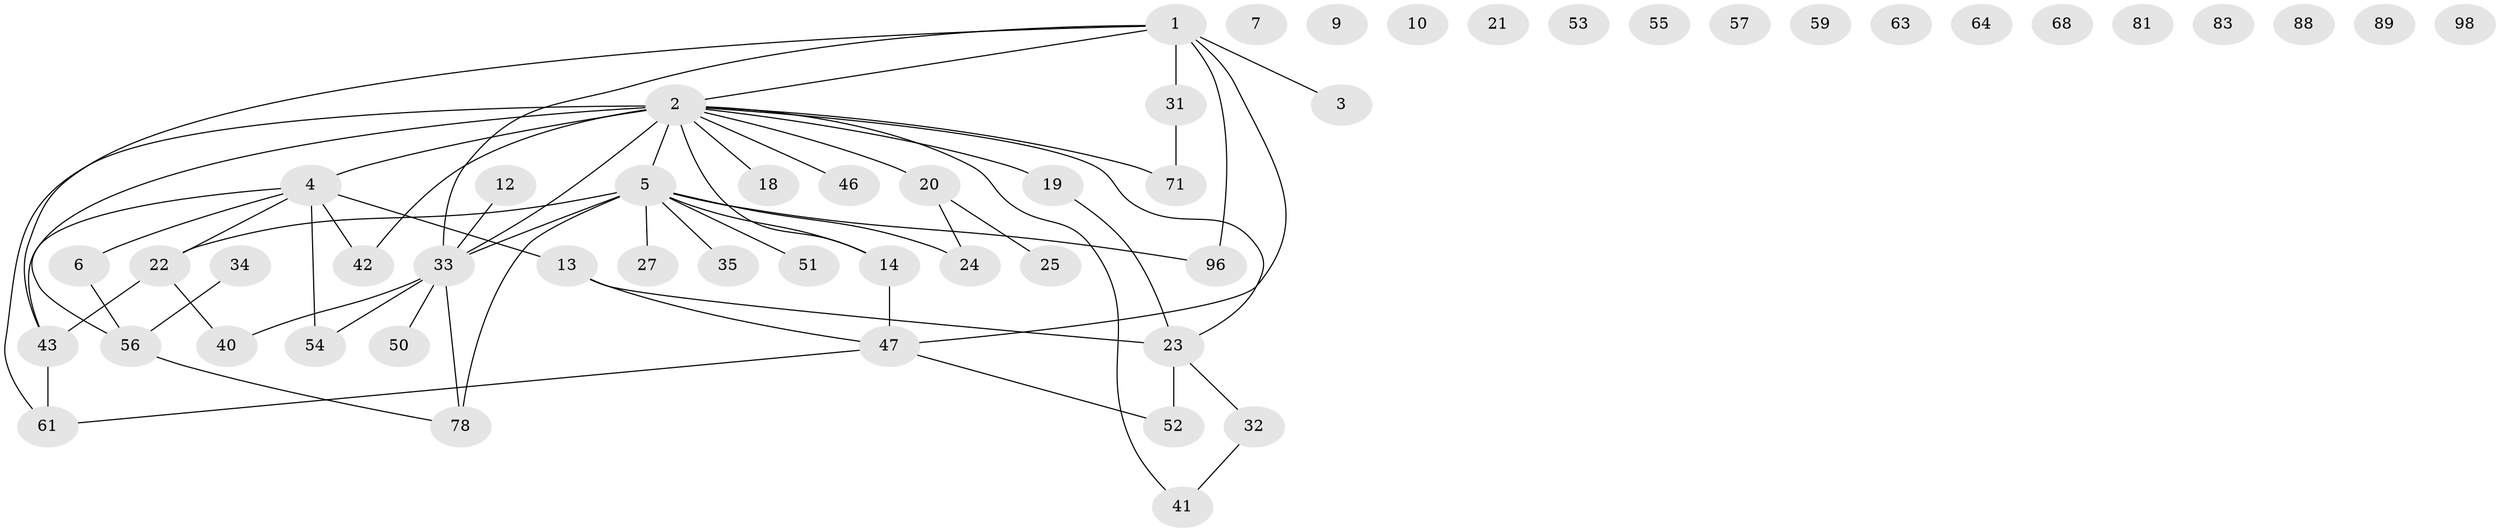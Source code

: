 // original degree distribution, {4: 0.11320754716981132, 5: 0.09433962264150944, 1: 0.2169811320754717, 2: 0.2830188679245283, 0: 0.1320754716981132, 3: 0.14150943396226415, 6: 0.018867924528301886}
// Generated by graph-tools (version 1.1) at 2025/12/03/09/25 04:12:59]
// undirected, 53 vertices, 59 edges
graph export_dot {
graph [start="1"]
  node [color=gray90,style=filled];
  1 [super="+26+15"];
  2 [super="+8+49+67+39+62"];
  3 [super="+79"];
  4 [super="+17+73"];
  5 [super="+69+11+48+38"];
  6;
  7;
  9;
  10;
  12;
  13 [super="+28"];
  14 [super="+70"];
  18;
  19;
  20 [super="+29"];
  21 [super="+37"];
  22 [super="+36+58"];
  23 [super="+76+90"];
  24;
  25 [super="+30"];
  27 [super="+74"];
  31;
  32;
  33 [super="+85"];
  34 [super="+77"];
  35;
  40;
  41 [super="+66+103"];
  42 [super="+60"];
  43 [super="+80+44"];
  46;
  47 [super="+91"];
  50 [super="+95"];
  51;
  52 [super="+75"];
  53;
  54;
  55;
  56 [super="+65"];
  57;
  59;
  61 [super="+72"];
  63;
  64 [super="+94"];
  68;
  71 [super="+86"];
  78;
  81;
  83;
  88;
  89;
  96;
  98;
  1 -- 43;
  1 -- 47;
  1 -- 33;
  1 -- 96;
  1 -- 2;
  1 -- 31;
  1 -- 3;
  2 -- 33 [weight=3];
  2 -- 18;
  2 -- 4 [weight=2];
  2 -- 71;
  2 -- 41;
  2 -- 19;
  2 -- 23;
  2 -- 56;
  2 -- 61;
  2 -- 46;
  2 -- 14;
  2 -- 42;
  2 -- 5;
  2 -- 20;
  4 -- 43;
  4 -- 6;
  4 -- 54;
  4 -- 13;
  4 -- 42 [weight=2];
  4 -- 22 [weight=2];
  5 -- 78;
  5 -- 33;
  5 -- 51;
  5 -- 27;
  5 -- 14;
  5 -- 96;
  5 -- 24;
  5 -- 35;
  5 -- 22;
  6 -- 56;
  12 -- 33;
  13 -- 47;
  13 -- 23;
  14 -- 47;
  19 -- 23;
  20 -- 24;
  20 -- 25;
  22 -- 40;
  22 -- 43 [weight=2];
  23 -- 32;
  23 -- 52;
  31 -- 71;
  32 -- 41;
  33 -- 40;
  33 -- 78;
  33 -- 50;
  33 -- 54;
  34 -- 56;
  43 -- 61;
  47 -- 52;
  47 -- 61;
  56 -- 78;
}
